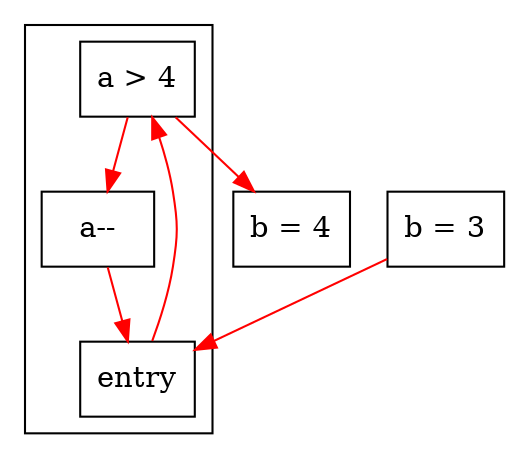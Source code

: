 digraph abc {
	node [shape=box]
	edge [dir=back]

	cond [label="a > 4"]
	dec [label="a--"]
	other [label="b = 4"]
	start [label="b = 3"]

	start->entry [color=red, dir=front]
	subgraph cluster_while {
		entry->cond [color=red, dir=front]
		cond->dec [color=red, dir=front]
	}
	cond->other [color=red, dir=front]
	dec->entry [color=red, dir=front]
}
